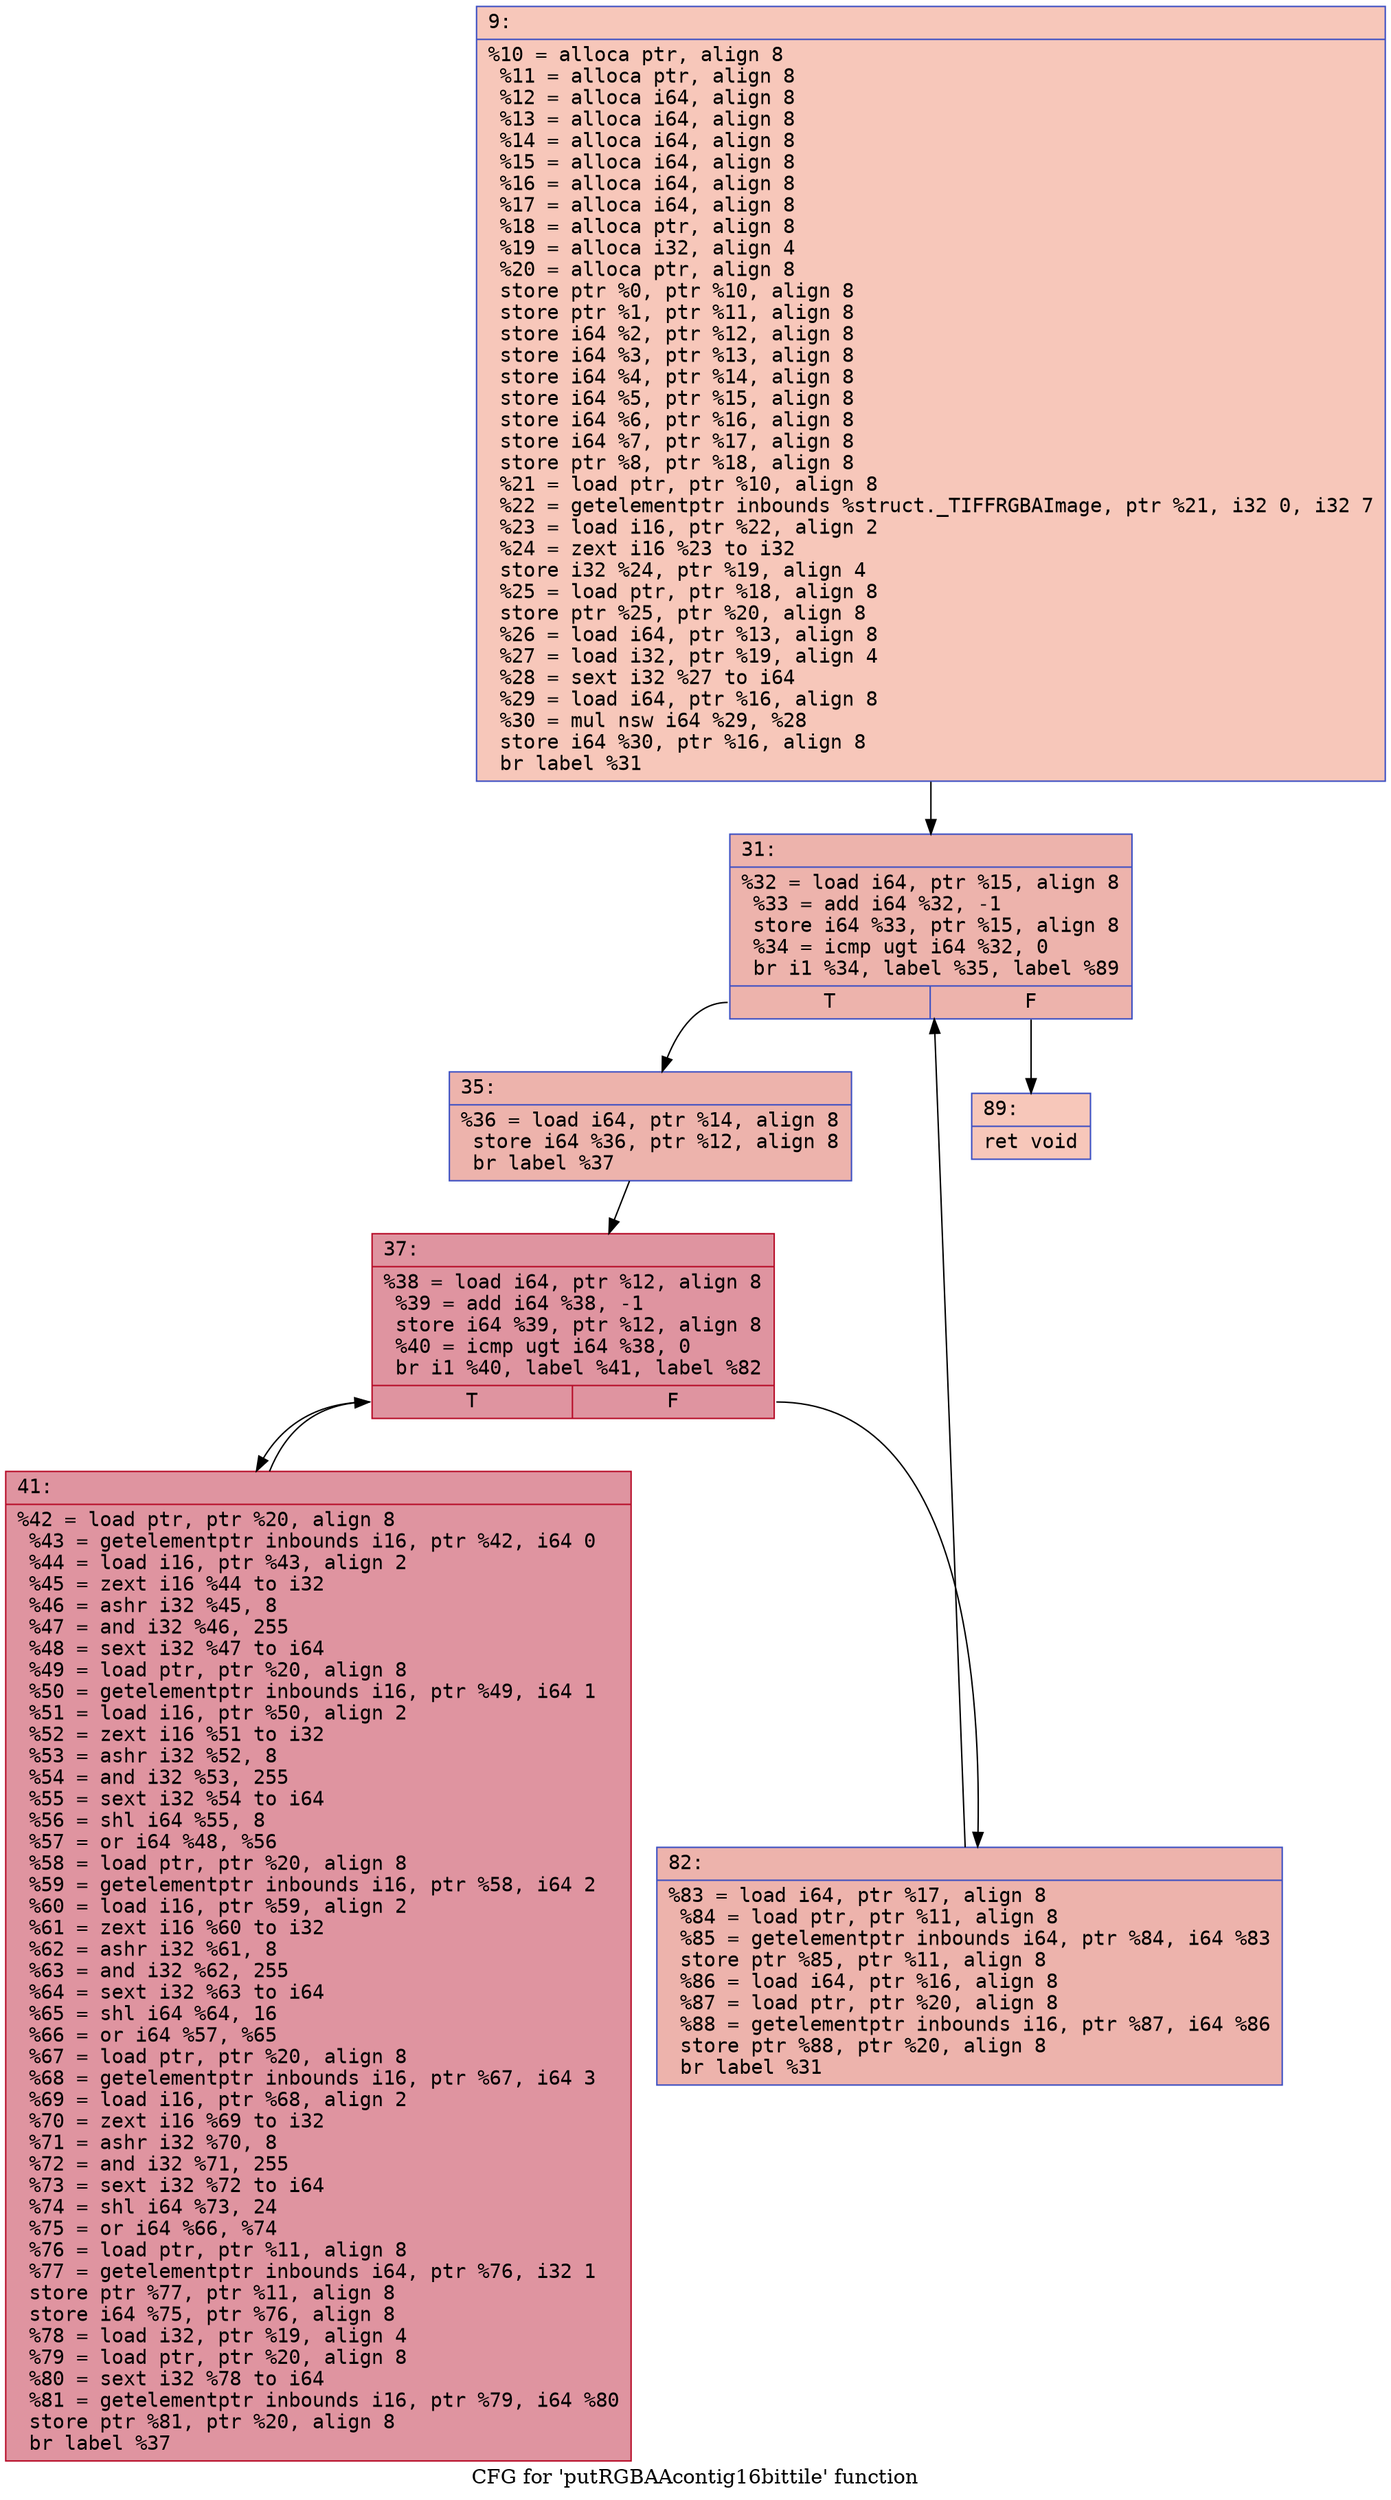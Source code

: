 digraph "CFG for 'putRGBAAcontig16bittile' function" {
	label="CFG for 'putRGBAAcontig16bittile' function";

	Node0x600002a29310 [shape=record,color="#3d50c3ff", style=filled, fillcolor="#ec7f6370" fontname="Courier",label="{9:\l|  %10 = alloca ptr, align 8\l  %11 = alloca ptr, align 8\l  %12 = alloca i64, align 8\l  %13 = alloca i64, align 8\l  %14 = alloca i64, align 8\l  %15 = alloca i64, align 8\l  %16 = alloca i64, align 8\l  %17 = alloca i64, align 8\l  %18 = alloca ptr, align 8\l  %19 = alloca i32, align 4\l  %20 = alloca ptr, align 8\l  store ptr %0, ptr %10, align 8\l  store ptr %1, ptr %11, align 8\l  store i64 %2, ptr %12, align 8\l  store i64 %3, ptr %13, align 8\l  store i64 %4, ptr %14, align 8\l  store i64 %5, ptr %15, align 8\l  store i64 %6, ptr %16, align 8\l  store i64 %7, ptr %17, align 8\l  store ptr %8, ptr %18, align 8\l  %21 = load ptr, ptr %10, align 8\l  %22 = getelementptr inbounds %struct._TIFFRGBAImage, ptr %21, i32 0, i32 7\l  %23 = load i16, ptr %22, align 2\l  %24 = zext i16 %23 to i32\l  store i32 %24, ptr %19, align 4\l  %25 = load ptr, ptr %18, align 8\l  store ptr %25, ptr %20, align 8\l  %26 = load i64, ptr %13, align 8\l  %27 = load i32, ptr %19, align 4\l  %28 = sext i32 %27 to i64\l  %29 = load i64, ptr %16, align 8\l  %30 = mul nsw i64 %29, %28\l  store i64 %30, ptr %16, align 8\l  br label %31\l}"];
	Node0x600002a29310 -> Node0x600002a29360[tooltip="9 -> 31\nProbability 100.00%" ];
	Node0x600002a29360 [shape=record,color="#3d50c3ff", style=filled, fillcolor="#d6524470" fontname="Courier",label="{31:\l|  %32 = load i64, ptr %15, align 8\l  %33 = add i64 %32, -1\l  store i64 %33, ptr %15, align 8\l  %34 = icmp ugt i64 %32, 0\l  br i1 %34, label %35, label %89\l|{<s0>T|<s1>F}}"];
	Node0x600002a29360:s0 -> Node0x600002a293b0[tooltip="31 -> 35\nProbability 96.88%" ];
	Node0x600002a29360:s1 -> Node0x600002a294f0[tooltip="31 -> 89\nProbability 3.12%" ];
	Node0x600002a293b0 [shape=record,color="#3d50c3ff", style=filled, fillcolor="#d6524470" fontname="Courier",label="{35:\l|  %36 = load i64, ptr %14, align 8\l  store i64 %36, ptr %12, align 8\l  br label %37\l}"];
	Node0x600002a293b0 -> Node0x600002a29400[tooltip="35 -> 37\nProbability 100.00%" ];
	Node0x600002a29400 [shape=record,color="#b70d28ff", style=filled, fillcolor="#b70d2870" fontname="Courier",label="{37:\l|  %38 = load i64, ptr %12, align 8\l  %39 = add i64 %38, -1\l  store i64 %39, ptr %12, align 8\l  %40 = icmp ugt i64 %38, 0\l  br i1 %40, label %41, label %82\l|{<s0>T|<s1>F}}"];
	Node0x600002a29400:s0 -> Node0x600002a29450[tooltip="37 -> 41\nProbability 96.88%" ];
	Node0x600002a29400:s1 -> Node0x600002a294a0[tooltip="37 -> 82\nProbability 3.12%" ];
	Node0x600002a29450 [shape=record,color="#b70d28ff", style=filled, fillcolor="#b70d2870" fontname="Courier",label="{41:\l|  %42 = load ptr, ptr %20, align 8\l  %43 = getelementptr inbounds i16, ptr %42, i64 0\l  %44 = load i16, ptr %43, align 2\l  %45 = zext i16 %44 to i32\l  %46 = ashr i32 %45, 8\l  %47 = and i32 %46, 255\l  %48 = sext i32 %47 to i64\l  %49 = load ptr, ptr %20, align 8\l  %50 = getelementptr inbounds i16, ptr %49, i64 1\l  %51 = load i16, ptr %50, align 2\l  %52 = zext i16 %51 to i32\l  %53 = ashr i32 %52, 8\l  %54 = and i32 %53, 255\l  %55 = sext i32 %54 to i64\l  %56 = shl i64 %55, 8\l  %57 = or i64 %48, %56\l  %58 = load ptr, ptr %20, align 8\l  %59 = getelementptr inbounds i16, ptr %58, i64 2\l  %60 = load i16, ptr %59, align 2\l  %61 = zext i16 %60 to i32\l  %62 = ashr i32 %61, 8\l  %63 = and i32 %62, 255\l  %64 = sext i32 %63 to i64\l  %65 = shl i64 %64, 16\l  %66 = or i64 %57, %65\l  %67 = load ptr, ptr %20, align 8\l  %68 = getelementptr inbounds i16, ptr %67, i64 3\l  %69 = load i16, ptr %68, align 2\l  %70 = zext i16 %69 to i32\l  %71 = ashr i32 %70, 8\l  %72 = and i32 %71, 255\l  %73 = sext i32 %72 to i64\l  %74 = shl i64 %73, 24\l  %75 = or i64 %66, %74\l  %76 = load ptr, ptr %11, align 8\l  %77 = getelementptr inbounds i64, ptr %76, i32 1\l  store ptr %77, ptr %11, align 8\l  store i64 %75, ptr %76, align 8\l  %78 = load i32, ptr %19, align 4\l  %79 = load ptr, ptr %20, align 8\l  %80 = sext i32 %78 to i64\l  %81 = getelementptr inbounds i16, ptr %79, i64 %80\l  store ptr %81, ptr %20, align 8\l  br label %37\l}"];
	Node0x600002a29450 -> Node0x600002a29400[tooltip="41 -> 37\nProbability 100.00%" ];
	Node0x600002a294a0 [shape=record,color="#3d50c3ff", style=filled, fillcolor="#d6524470" fontname="Courier",label="{82:\l|  %83 = load i64, ptr %17, align 8\l  %84 = load ptr, ptr %11, align 8\l  %85 = getelementptr inbounds i64, ptr %84, i64 %83\l  store ptr %85, ptr %11, align 8\l  %86 = load i64, ptr %16, align 8\l  %87 = load ptr, ptr %20, align 8\l  %88 = getelementptr inbounds i16, ptr %87, i64 %86\l  store ptr %88, ptr %20, align 8\l  br label %31\l}"];
	Node0x600002a294a0 -> Node0x600002a29360[tooltip="82 -> 31\nProbability 100.00%" ];
	Node0x600002a294f0 [shape=record,color="#3d50c3ff", style=filled, fillcolor="#ec7f6370" fontname="Courier",label="{89:\l|  ret void\l}"];
}
